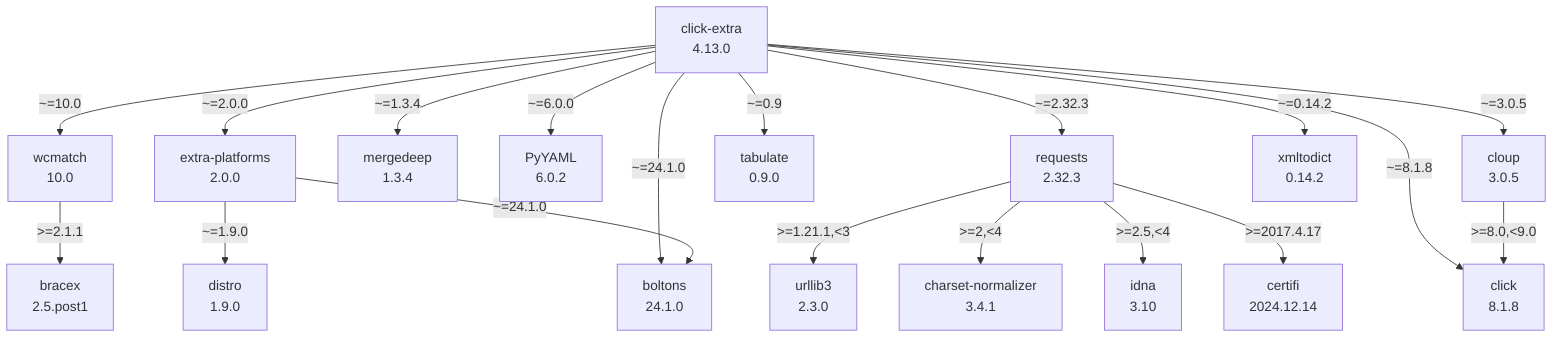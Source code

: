 flowchart TD
    classDef missing stroke-dasharray: 5
    boltons["boltons\n24.1.0"]
    bracex["bracex\n2.5.post1"]
    certifi["certifi\n2024.12.14"]
    charset-normalizer["charset-normalizer\n3.4.1"]
    click-extra["click-extra\n4.13.0"]
    click_0["click\n8.1.8"]
    cloup["cloup\n3.0.5"]
    distro["distro\n1.9.0"]
    extra-platforms["extra-platforms\n2.0.0"]
    idna["idna\n3.10"]
    mergedeep["mergedeep\n1.3.4"]
    pyyaml["PyYAML\n6.0.2"]
    requests["requests\n2.32.3"]
    tabulate["tabulate\n0.9.0"]
    urllib3["urllib3\n2.3.0"]
    wcmatch["wcmatch\n10.0"]
    xmltodict["xmltodict\n0.14.2"]
    click-extra -- "~=0.14.2" --> xmltodict
    click-extra -- "~=0.9" --> tabulate
    click-extra -- "~=1.3.4" --> mergedeep
    click-extra -- "~=10.0" --> wcmatch
    click-extra -- "~=2.0.0" --> extra-platforms
    click-extra -- "~=2.32.3" --> requests
    click-extra -- "~=24.1.0" --> boltons
    click-extra -- "~=3.0.5" --> cloup
    click-extra -- "~=6.0.0" --> pyyaml
    click-extra -- "~=8.1.8" --> click_0
    cloup -- ">=8.0,<9.0" --> click_0
    extra-platforms -- "~=1.9.0" --> distro
    extra-platforms -- "~=24.1.0" --> boltons
    requests -- ">=1.21.1,<3" --> urllib3
    requests -- ">=2,<4" --> charset-normalizer
    requests -- ">=2.5,<4" --> idna
    requests -- ">=2017.4.17" --> certifi
    wcmatch -- ">=2.1.1" --> bracex